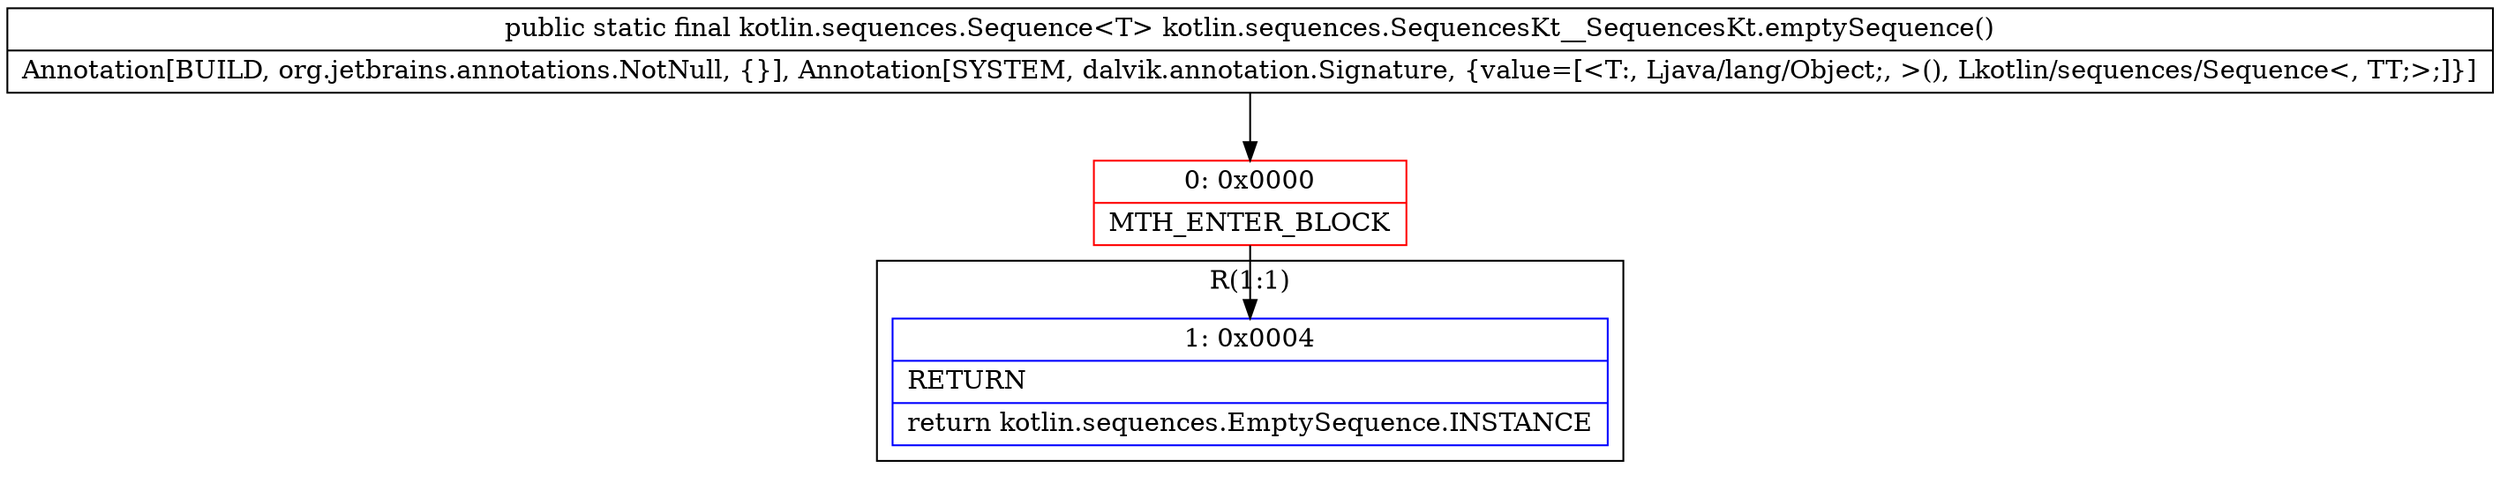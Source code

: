 digraph "CFG forkotlin.sequences.SequencesKt__SequencesKt.emptySequence()Lkotlin\/sequences\/Sequence;" {
subgraph cluster_Region_1606115337 {
label = "R(1:1)";
node [shape=record,color=blue];
Node_1 [shape=record,label="{1\:\ 0x0004|RETURN\l|return kotlin.sequences.EmptySequence.INSTANCE\l}"];
}
Node_0 [shape=record,color=red,label="{0\:\ 0x0000|MTH_ENTER_BLOCK\l}"];
MethodNode[shape=record,label="{public static final kotlin.sequences.Sequence\<T\> kotlin.sequences.SequencesKt__SequencesKt.emptySequence()  | Annotation[BUILD, org.jetbrains.annotations.NotNull, \{\}], Annotation[SYSTEM, dalvik.annotation.Signature, \{value=[\<T:, Ljava\/lang\/Object;, \>(), Lkotlin\/sequences\/Sequence\<, TT;\>;]\}]\l}"];
MethodNode -> Node_0;
Node_0 -> Node_1;
}

